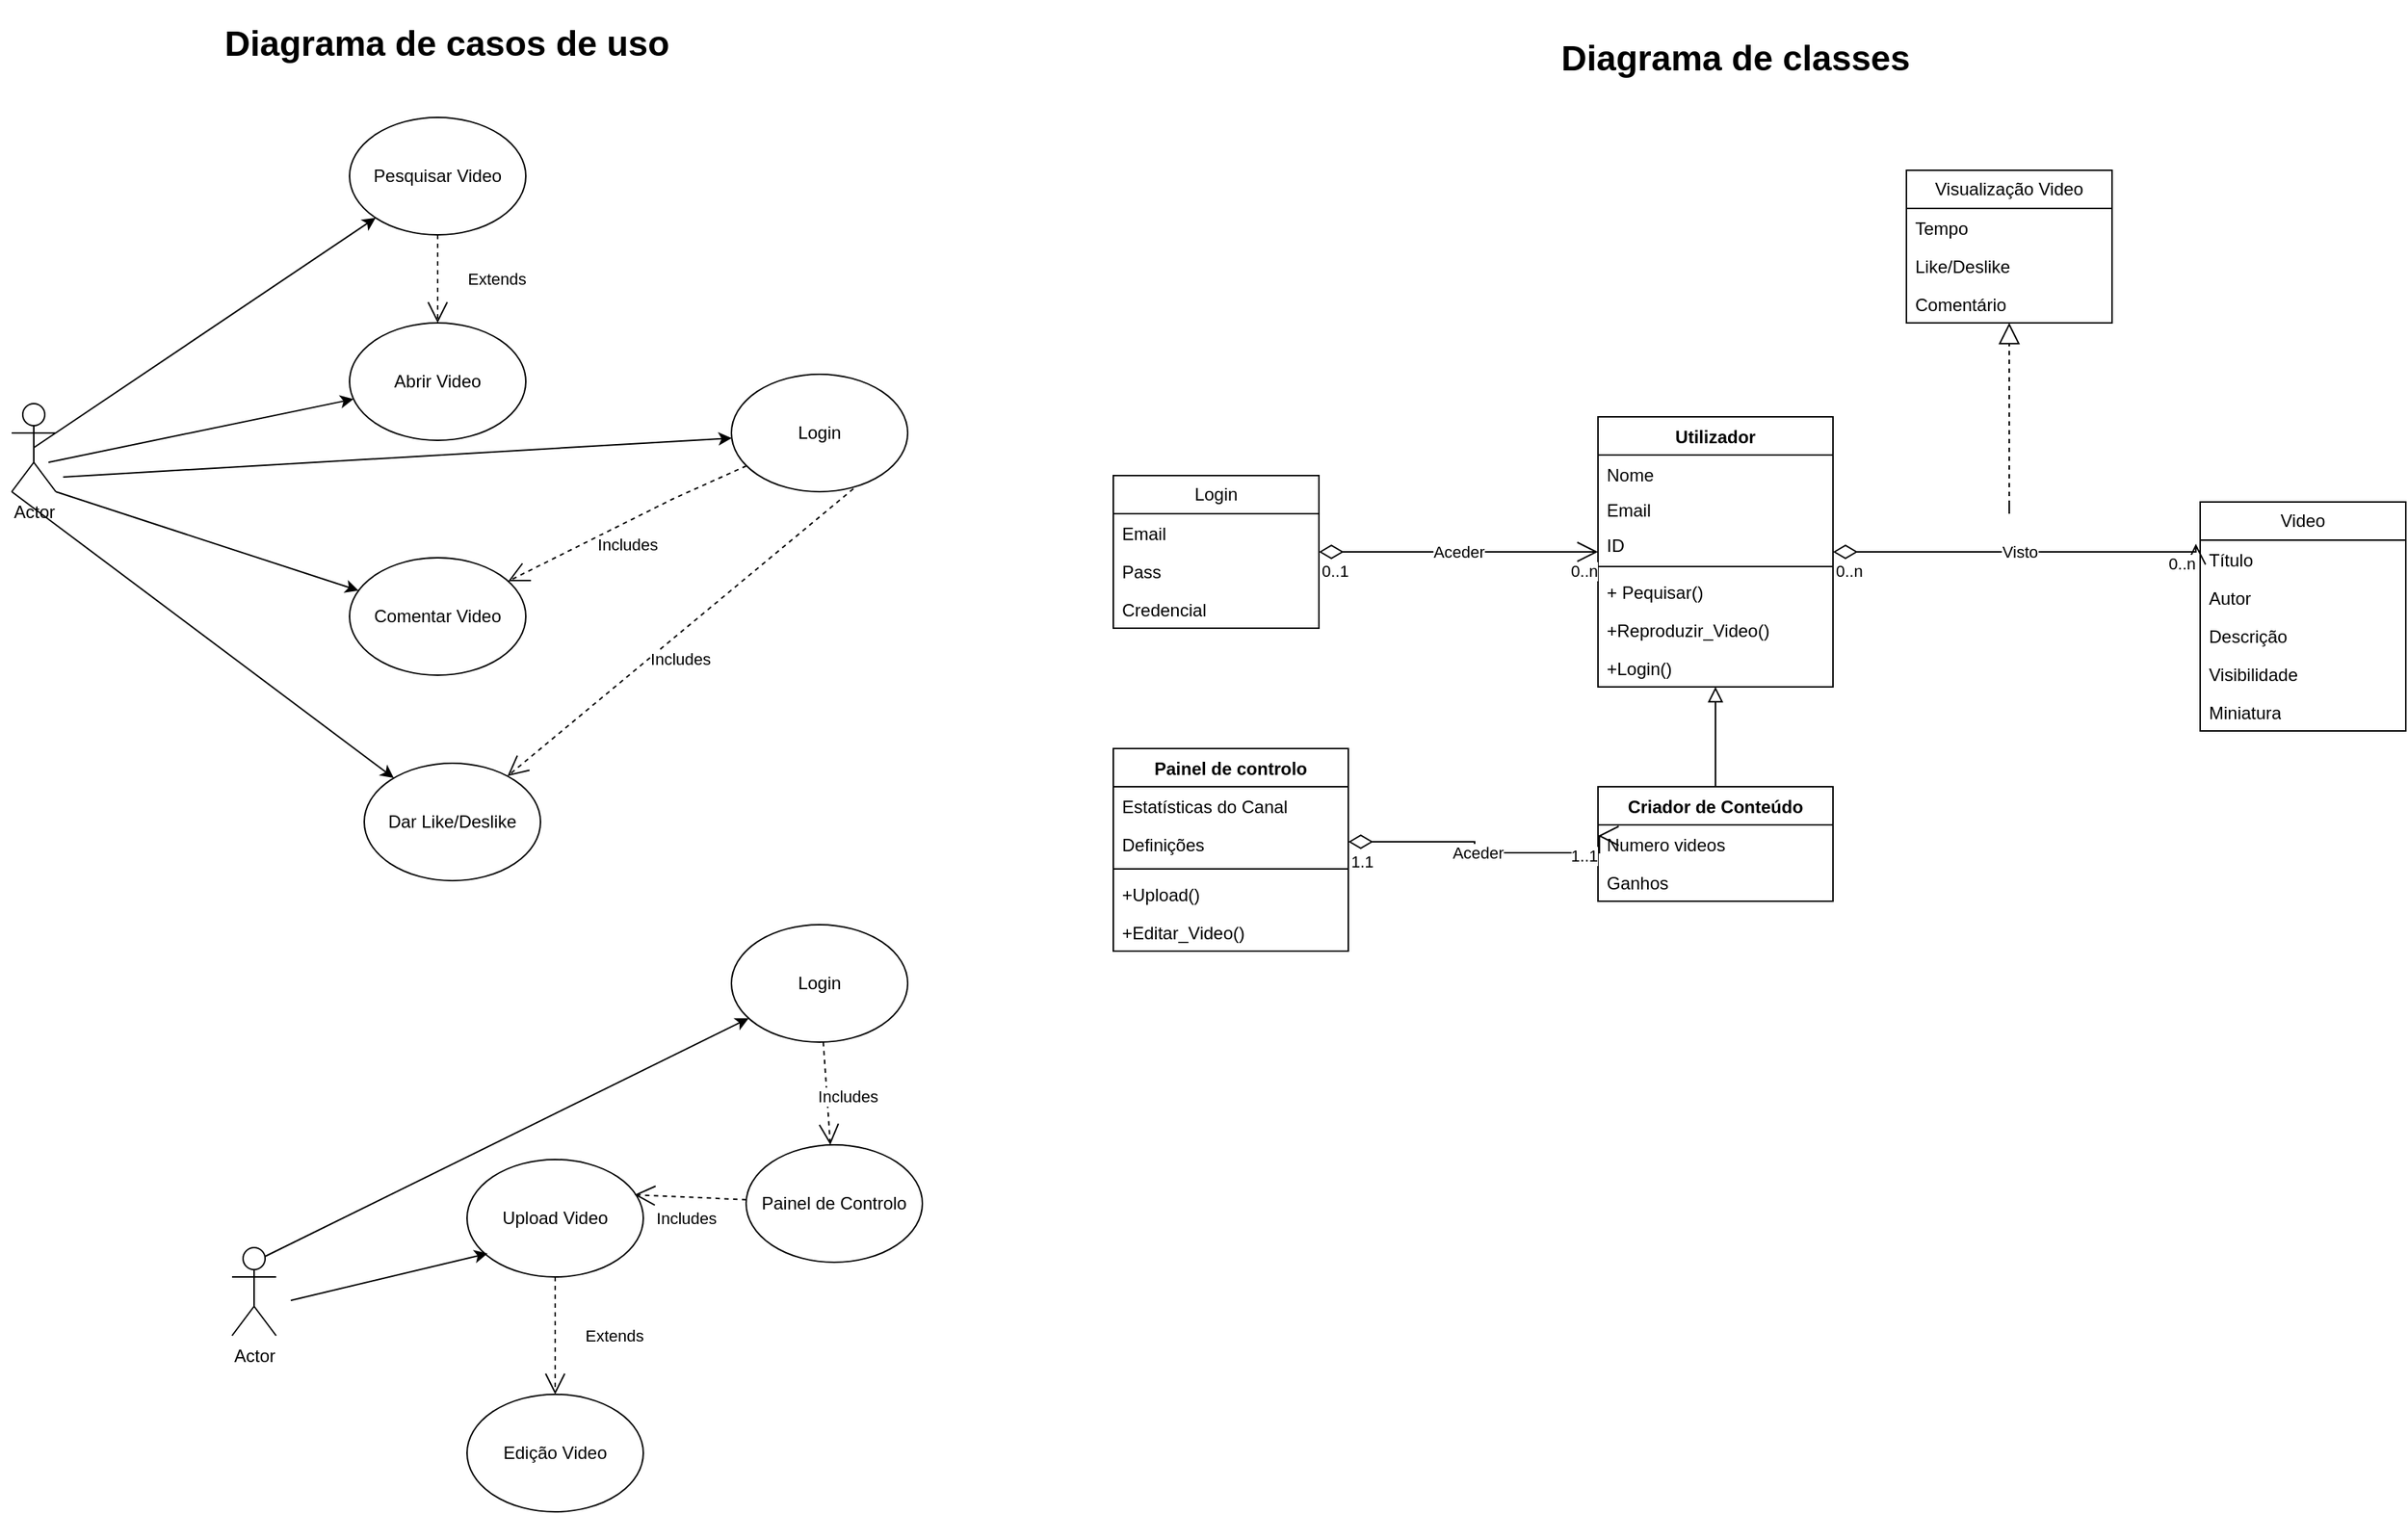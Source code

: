 <mxfile version="22.1.18" type="device" pages="2">
  <diagram name="Página-1" id="YIuxpg4yU5HesPBRL2w0">
    <mxGraphModel dx="1566" dy="671" grid="1" gridSize="10" guides="1" tooltips="1" connect="1" arrows="1" fold="1" page="1" pageScale="1" pageWidth="827" pageHeight="1169" math="0" shadow="0">
      <root>
        <mxCell id="0" />
        <mxCell id="1" parent="0" />
        <mxCell id="h7QQ7sJ4i0Wc6xQ3Fgic-2" value="Actor" style="shape=umlActor;verticalLabelPosition=bottom;verticalAlign=top;html=1;outlineConnect=0;" parent="1" vertex="1">
          <mxGeometry x="90" y="525" width="30" height="60" as="geometry" />
        </mxCell>
        <mxCell id="h7QQ7sJ4i0Wc6xQ3Fgic-3" value="Pesquisar Video" style="ellipse;whiteSpace=wrap;html=1;" parent="1" vertex="1">
          <mxGeometry x="320" y="330" width="120" height="80" as="geometry" />
        </mxCell>
        <mxCell id="h7QQ7sJ4i0Wc6xQ3Fgic-4" value="Abrir Video" style="ellipse;whiteSpace=wrap;html=1;" parent="1" vertex="1">
          <mxGeometry x="320" y="470" width="120" height="80" as="geometry" />
        </mxCell>
        <mxCell id="h7QQ7sJ4i0Wc6xQ3Fgic-5" value="Comentar Video" style="ellipse;whiteSpace=wrap;html=1;" parent="1" vertex="1">
          <mxGeometry x="320" y="630" width="120" height="80" as="geometry" />
        </mxCell>
        <mxCell id="h7QQ7sJ4i0Wc6xQ3Fgic-6" value="Dar Like/Deslike" style="ellipse;whiteSpace=wrap;html=1;" parent="1" vertex="1">
          <mxGeometry x="330" y="770" width="120" height="80" as="geometry" />
        </mxCell>
        <mxCell id="h7QQ7sJ4i0Wc6xQ3Fgic-7" value="Login" style="ellipse;whiteSpace=wrap;html=1;" parent="1" vertex="1">
          <mxGeometry x="580" y="505" width="120" height="80" as="geometry" />
        </mxCell>
        <mxCell id="h7QQ7sJ4i0Wc6xQ3Fgic-9" value="" style="endArrow=classic;html=1;rounded=0;exitX=0.5;exitY=0.5;exitDx=0;exitDy=0;exitPerimeter=0;" parent="1" source="h7QQ7sJ4i0Wc6xQ3Fgic-2" target="h7QQ7sJ4i0Wc6xQ3Fgic-3" edge="1">
          <mxGeometry width="50" height="50" relative="1" as="geometry">
            <mxPoint x="250" y="590" as="sourcePoint" />
            <mxPoint x="300" y="540" as="targetPoint" />
          </mxGeometry>
        </mxCell>
        <mxCell id="h7QQ7sJ4i0Wc6xQ3Fgic-10" value="" style="endArrow=classic;html=1;rounded=0;exitX=0.5;exitY=0.5;exitDx=0;exitDy=0;exitPerimeter=0;" parent="1" target="h7QQ7sJ4i0Wc6xQ3Fgic-4" edge="1">
          <mxGeometry width="50" height="50" relative="1" as="geometry">
            <mxPoint x="115" y="565" as="sourcePoint" />
            <mxPoint x="348" y="408" as="targetPoint" />
          </mxGeometry>
        </mxCell>
        <mxCell id="h7QQ7sJ4i0Wc6xQ3Fgic-11" value="" style="endArrow=classic;html=1;rounded=0;exitX=1;exitY=1;exitDx=0;exitDy=0;exitPerimeter=0;" parent="1" source="h7QQ7sJ4i0Wc6xQ3Fgic-2" target="h7QQ7sJ4i0Wc6xQ3Fgic-5" edge="1">
          <mxGeometry width="50" height="50" relative="1" as="geometry">
            <mxPoint x="125" y="575" as="sourcePoint" />
            <mxPoint x="358" y="418" as="targetPoint" />
          </mxGeometry>
        </mxCell>
        <mxCell id="h7QQ7sJ4i0Wc6xQ3Fgic-12" value="" style="endArrow=classic;html=1;rounded=0;exitX=0;exitY=1;exitDx=0;exitDy=0;exitPerimeter=0;" parent="1" source="h7QQ7sJ4i0Wc6xQ3Fgic-2" target="h7QQ7sJ4i0Wc6xQ3Fgic-6" edge="1">
          <mxGeometry width="50" height="50" relative="1" as="geometry">
            <mxPoint x="110" y="620" as="sourcePoint" />
            <mxPoint x="336" y="662" as="targetPoint" />
          </mxGeometry>
        </mxCell>
        <mxCell id="h7QQ7sJ4i0Wc6xQ3Fgic-13" value="Includes" style="endArrow=open;endSize=12;dashed=1;html=1;rounded=0;" parent="1" source="h7QQ7sJ4i0Wc6xQ3Fgic-7" target="h7QQ7sJ4i0Wc6xQ3Fgic-5" edge="1">
          <mxGeometry x="0.075" y="14" width="160" relative="1" as="geometry">
            <mxPoint x="450" y="600" as="sourcePoint" />
            <mxPoint x="610" y="600" as="targetPoint" />
            <Array as="points">
              <mxPoint x="540" y="590" />
            </Array>
            <mxPoint as="offset" />
          </mxGeometry>
        </mxCell>
        <mxCell id="h7QQ7sJ4i0Wc6xQ3Fgic-15" style="edgeStyle=orthogonalEdgeStyle;rounded=0;orthogonalLoop=1;jettySize=auto;html=1;exitX=0.5;exitY=1;exitDx=0;exitDy=0;" parent="1" source="h7QQ7sJ4i0Wc6xQ3Fgic-4" target="h7QQ7sJ4i0Wc6xQ3Fgic-4" edge="1">
          <mxGeometry relative="1" as="geometry" />
        </mxCell>
        <mxCell id="h7QQ7sJ4i0Wc6xQ3Fgic-17" value="Includes" style="endArrow=open;endSize=12;dashed=1;html=1;rounded=0;exitX=0.692;exitY=0.975;exitDx=0;exitDy=0;exitPerimeter=0;" parent="1" source="h7QQ7sJ4i0Wc6xQ3Fgic-7" target="h7QQ7sJ4i0Wc6xQ3Fgic-6" edge="1">
          <mxGeometry x="0.075" y="14" width="160" relative="1" as="geometry">
            <mxPoint x="573" y="596" as="sourcePoint" />
            <mxPoint x="441" y="659" as="targetPoint" />
            <Array as="points" />
            <mxPoint as="offset" />
          </mxGeometry>
        </mxCell>
        <mxCell id="h7QQ7sJ4i0Wc6xQ3Fgic-18" value="Extends" style="endArrow=open;endSize=12;dashed=1;html=1;rounded=0;" parent="1" source="h7QQ7sJ4i0Wc6xQ3Fgic-3" target="h7QQ7sJ4i0Wc6xQ3Fgic-4" edge="1">
          <mxGeometry y="40" width="160" relative="1" as="geometry">
            <mxPoint x="605" y="567" as="sourcePoint" />
            <mxPoint x="438" y="656" as="targetPoint" />
            <Array as="points" />
            <mxPoint as="offset" />
          </mxGeometry>
        </mxCell>
        <mxCell id="h7QQ7sJ4i0Wc6xQ3Fgic-19" value="Actor" style="shape=umlActor;verticalLabelPosition=bottom;verticalAlign=top;html=1;outlineConnect=0;" parent="1" vertex="1">
          <mxGeometry x="240" y="1100" width="30" height="60" as="geometry" />
        </mxCell>
        <mxCell id="h7QQ7sJ4i0Wc6xQ3Fgic-20" value="Upload Video" style="ellipse;whiteSpace=wrap;html=1;" parent="1" vertex="1">
          <mxGeometry x="400" y="1040" width="120" height="80" as="geometry" />
        </mxCell>
        <mxCell id="h7QQ7sJ4i0Wc6xQ3Fgic-22" value="Painel de Controlo" style="ellipse;whiteSpace=wrap;html=1;" parent="1" vertex="1">
          <mxGeometry x="590" y="1030" width="120" height="80" as="geometry" />
        </mxCell>
        <mxCell id="h7QQ7sJ4i0Wc6xQ3Fgic-23" value="Edição Video" style="ellipse;whiteSpace=wrap;html=1;" parent="1" vertex="1">
          <mxGeometry x="400" y="1200" width="120" height="80" as="geometry" />
        </mxCell>
        <mxCell id="h7QQ7sJ4i0Wc6xQ3Fgic-25" value="" style="endArrow=classic;html=1;rounded=0;exitX=0.5;exitY=0.5;exitDx=0;exitDy=0;exitPerimeter=0;" parent="1" target="h7QQ7sJ4i0Wc6xQ3Fgic-7" edge="1">
          <mxGeometry width="50" height="50" relative="1" as="geometry">
            <mxPoint x="125" y="575" as="sourcePoint" />
            <mxPoint x="333" y="532" as="targetPoint" />
          </mxGeometry>
        </mxCell>
        <mxCell id="h7QQ7sJ4i0Wc6xQ3Fgic-26" value="Extends" style="endArrow=open;endSize=12;dashed=1;html=1;rounded=0;" parent="1" source="h7QQ7sJ4i0Wc6xQ3Fgic-20" target="h7QQ7sJ4i0Wc6xQ3Fgic-23" edge="1">
          <mxGeometry y="40" width="160" relative="1" as="geometry">
            <mxPoint x="823" y="723" as="sourcePoint" />
            <mxPoint x="588" y="919" as="targetPoint" />
            <Array as="points" />
            <mxPoint as="offset" />
          </mxGeometry>
        </mxCell>
        <mxCell id="h7QQ7sJ4i0Wc6xQ3Fgic-27" value="Includes" style="endArrow=open;endSize=12;dashed=1;html=1;rounded=0;entryX=0.95;entryY=0.3;entryDx=0;entryDy=0;entryPerimeter=0;" parent="1" source="h7QQ7sJ4i0Wc6xQ3Fgic-22" target="h7QQ7sJ4i0Wc6xQ3Fgic-20" edge="1">
          <mxGeometry x="0.075" y="14" width="160" relative="1" as="geometry">
            <mxPoint x="660.025" y="1061.165" as="sourcePoint" />
            <mxPoint x="588" y="919" as="targetPoint" />
            <Array as="points" />
            <mxPoint as="offset" />
          </mxGeometry>
        </mxCell>
        <mxCell id="h7QQ7sJ4i0Wc6xQ3Fgic-29" value="Login" style="ellipse;whiteSpace=wrap;html=1;" parent="1" vertex="1">
          <mxGeometry x="580" y="880" width="120" height="80" as="geometry" />
        </mxCell>
        <mxCell id="h7QQ7sJ4i0Wc6xQ3Fgic-30" value="Includes" style="endArrow=open;endSize=12;dashed=1;html=1;rounded=0;" parent="1" source="h7QQ7sJ4i0Wc6xQ3Fgic-29" target="h7QQ7sJ4i0Wc6xQ3Fgic-22" edge="1">
          <mxGeometry x="0.075" y="14" width="160" relative="1" as="geometry">
            <mxPoint x="620" y="1072" as="sourcePoint" />
            <mxPoint x="524" y="1074" as="targetPoint" />
            <Array as="points" />
            <mxPoint as="offset" />
          </mxGeometry>
        </mxCell>
        <mxCell id="h7QQ7sJ4i0Wc6xQ3Fgic-31" value="" style="endArrow=classic;html=1;rounded=0;exitX=0.75;exitY=0.1;exitDx=0;exitDy=0;exitPerimeter=0;" parent="1" source="h7QQ7sJ4i0Wc6xQ3Fgic-19" target="h7QQ7sJ4i0Wc6xQ3Fgic-29" edge="1">
          <mxGeometry width="50" height="50" relative="1" as="geometry">
            <mxPoint x="280" y="1136" as="sourcePoint" />
            <mxPoint x="414" y="1104" as="targetPoint" />
          </mxGeometry>
        </mxCell>
        <mxCell id="h7QQ7sJ4i0Wc6xQ3Fgic-33" value="" style="endArrow=classic;html=1;rounded=0;" parent="1" edge="1">
          <mxGeometry width="50" height="50" relative="1" as="geometry">
            <mxPoint x="280" y="1136" as="sourcePoint" />
            <mxPoint x="414" y="1104" as="targetPoint" />
          </mxGeometry>
        </mxCell>
        <mxCell id="h7QQ7sJ4i0Wc6xQ3Fgic-34" value="Utilizador" style="swimlane;fontStyle=1;align=center;verticalAlign=top;childLayout=stackLayout;horizontal=1;startSize=26;horizontalStack=0;resizeParent=1;resizeParentMax=0;resizeLast=0;collapsible=1;marginBottom=0;whiteSpace=wrap;html=1;" parent="1" vertex="1">
          <mxGeometry x="1170" y="534" width="160" height="184" as="geometry" />
        </mxCell>
        <mxCell id="h7QQ7sJ4i0Wc6xQ3Fgic-35" value="Nome&lt;br&gt;" style="text;strokeColor=none;fillColor=none;align=left;verticalAlign=top;spacingLeft=4;spacingRight=4;overflow=hidden;rotatable=0;points=[[0,0.5],[1,0.5]];portConstraint=eastwest;whiteSpace=wrap;html=1;" parent="h7QQ7sJ4i0Wc6xQ3Fgic-34" vertex="1">
          <mxGeometry y="26" width="160" height="24" as="geometry" />
        </mxCell>
        <mxCell id="h7QQ7sJ4i0Wc6xQ3Fgic-80" value="Email" style="text;strokeColor=none;fillColor=none;align=left;verticalAlign=top;spacingLeft=4;spacingRight=4;overflow=hidden;rotatable=0;points=[[0,0.5],[1,0.5]];portConstraint=eastwest;whiteSpace=wrap;html=1;" parent="h7QQ7sJ4i0Wc6xQ3Fgic-34" vertex="1">
          <mxGeometry y="50" width="160" height="24" as="geometry" />
        </mxCell>
        <mxCell id="h7QQ7sJ4i0Wc6xQ3Fgic-79" value="ID" style="text;strokeColor=none;fillColor=none;align=left;verticalAlign=top;spacingLeft=4;spacingRight=4;overflow=hidden;rotatable=0;points=[[0,0.5],[1,0.5]];portConstraint=eastwest;whiteSpace=wrap;html=1;" parent="h7QQ7sJ4i0Wc6xQ3Fgic-34" vertex="1">
          <mxGeometry y="74" width="160" height="24" as="geometry" />
        </mxCell>
        <mxCell id="h7QQ7sJ4i0Wc6xQ3Fgic-36" value="" style="line;strokeWidth=1;fillColor=none;align=left;verticalAlign=middle;spacingTop=-1;spacingLeft=3;spacingRight=3;rotatable=0;labelPosition=right;points=[];portConstraint=eastwest;strokeColor=inherit;" parent="h7QQ7sJ4i0Wc6xQ3Fgic-34" vertex="1">
          <mxGeometry y="98" width="160" height="8" as="geometry" />
        </mxCell>
        <mxCell id="h7QQ7sJ4i0Wc6xQ3Fgic-37" value="+ Pequisar()" style="text;strokeColor=none;fillColor=none;align=left;verticalAlign=top;spacingLeft=4;spacingRight=4;overflow=hidden;rotatable=0;points=[[0,0.5],[1,0.5]];portConstraint=eastwest;whiteSpace=wrap;html=1;" parent="h7QQ7sJ4i0Wc6xQ3Fgic-34" vertex="1">
          <mxGeometry y="106" width="160" height="26" as="geometry" />
        </mxCell>
        <mxCell id="h7QQ7sJ4i0Wc6xQ3Fgic-46" value="+Reproduzir_Video()" style="text;strokeColor=none;fillColor=none;align=left;verticalAlign=top;spacingLeft=4;spacingRight=4;overflow=hidden;rotatable=0;points=[[0,0.5],[1,0.5]];portConstraint=eastwest;whiteSpace=wrap;html=1;" parent="h7QQ7sJ4i0Wc6xQ3Fgic-34" vertex="1">
          <mxGeometry y="132" width="160" height="26" as="geometry" />
        </mxCell>
        <mxCell id="h7QQ7sJ4i0Wc6xQ3Fgic-47" value="+Login()" style="text;strokeColor=none;fillColor=none;align=left;verticalAlign=top;spacingLeft=4;spacingRight=4;overflow=hidden;rotatable=0;points=[[0,0.5],[1,0.5]];portConstraint=eastwest;whiteSpace=wrap;html=1;" parent="h7QQ7sJ4i0Wc6xQ3Fgic-34" vertex="1">
          <mxGeometry y="158" width="160" height="26" as="geometry" />
        </mxCell>
        <mxCell id="h7QQ7sJ4i0Wc6xQ3Fgic-38" value="Criador de Conteúdo" style="swimlane;fontStyle=1;align=center;verticalAlign=top;childLayout=stackLayout;horizontal=1;startSize=26;horizontalStack=0;resizeParent=1;resizeParentMax=0;resizeLast=0;collapsible=1;marginBottom=0;whiteSpace=wrap;html=1;" parent="1" vertex="1">
          <mxGeometry x="1170" y="786" width="160" height="78" as="geometry" />
        </mxCell>
        <mxCell id="h7QQ7sJ4i0Wc6xQ3Fgic-39" value="Numero videos" style="text;strokeColor=none;fillColor=none;align=left;verticalAlign=top;spacingLeft=4;spacingRight=4;overflow=hidden;rotatable=0;points=[[0,0.5],[1,0.5]];portConstraint=eastwest;whiteSpace=wrap;html=1;" parent="h7QQ7sJ4i0Wc6xQ3Fgic-38" vertex="1">
          <mxGeometry y="26" width="160" height="26" as="geometry" />
        </mxCell>
        <mxCell id="h7QQ7sJ4i0Wc6xQ3Fgic-82" value="Ganhos" style="text;strokeColor=none;fillColor=none;align=left;verticalAlign=top;spacingLeft=4;spacingRight=4;overflow=hidden;rotatable=0;points=[[0,0.5],[1,0.5]];portConstraint=eastwest;whiteSpace=wrap;html=1;" parent="h7QQ7sJ4i0Wc6xQ3Fgic-38" vertex="1">
          <mxGeometry y="52" width="160" height="26" as="geometry" />
        </mxCell>
        <mxCell id="h7QQ7sJ4i0Wc6xQ3Fgic-48" value="Video" style="swimlane;fontStyle=0;childLayout=stackLayout;horizontal=1;startSize=26;fillColor=none;horizontalStack=0;resizeParent=1;resizeParentMax=0;resizeLast=0;collapsible=1;marginBottom=0;whiteSpace=wrap;html=1;" parent="1" vertex="1">
          <mxGeometry x="1580" y="592" width="140" height="156" as="geometry" />
        </mxCell>
        <mxCell id="h7QQ7sJ4i0Wc6xQ3Fgic-49" value="Título" style="text;strokeColor=none;fillColor=none;align=left;verticalAlign=top;spacingLeft=4;spacingRight=4;overflow=hidden;rotatable=0;points=[[0,0.5],[1,0.5]];portConstraint=eastwest;whiteSpace=wrap;html=1;" parent="h7QQ7sJ4i0Wc6xQ3Fgic-48" vertex="1">
          <mxGeometry y="26" width="140" height="26" as="geometry" />
        </mxCell>
        <mxCell id="h7QQ7sJ4i0Wc6xQ3Fgic-50" value="Autor" style="text;strokeColor=none;fillColor=none;align=left;verticalAlign=top;spacingLeft=4;spacingRight=4;overflow=hidden;rotatable=0;points=[[0,0.5],[1,0.5]];portConstraint=eastwest;whiteSpace=wrap;html=1;" parent="h7QQ7sJ4i0Wc6xQ3Fgic-48" vertex="1">
          <mxGeometry y="52" width="140" height="26" as="geometry" />
        </mxCell>
        <mxCell id="h7QQ7sJ4i0Wc6xQ3Fgic-51" value="Descrição" style="text;strokeColor=none;fillColor=none;align=left;verticalAlign=top;spacingLeft=4;spacingRight=4;overflow=hidden;rotatable=0;points=[[0,0.5],[1,0.5]];portConstraint=eastwest;whiteSpace=wrap;html=1;" parent="h7QQ7sJ4i0Wc6xQ3Fgic-48" vertex="1">
          <mxGeometry y="78" width="140" height="26" as="geometry" />
        </mxCell>
        <mxCell id="h7QQ7sJ4i0Wc6xQ3Fgic-60" value="Visibilidade" style="text;strokeColor=none;fillColor=none;align=left;verticalAlign=top;spacingLeft=4;spacingRight=4;overflow=hidden;rotatable=0;points=[[0,0.5],[1,0.5]];portConstraint=eastwest;whiteSpace=wrap;html=1;" parent="h7QQ7sJ4i0Wc6xQ3Fgic-48" vertex="1">
          <mxGeometry y="104" width="140" height="26" as="geometry" />
        </mxCell>
        <mxCell id="h7QQ7sJ4i0Wc6xQ3Fgic-61" value="Miniatura" style="text;strokeColor=none;fillColor=none;align=left;verticalAlign=top;spacingLeft=4;spacingRight=4;overflow=hidden;rotatable=0;points=[[0,0.5],[1,0.5]];portConstraint=eastwest;whiteSpace=wrap;html=1;" parent="h7QQ7sJ4i0Wc6xQ3Fgic-48" vertex="1">
          <mxGeometry y="130" width="140" height="26" as="geometry" />
        </mxCell>
        <mxCell id="h7QQ7sJ4i0Wc6xQ3Fgic-52" value="Visualização Video" style="swimlane;fontStyle=0;childLayout=stackLayout;horizontal=1;startSize=26;fillColor=none;horizontalStack=0;resizeParent=1;resizeParentMax=0;resizeLast=0;collapsible=1;marginBottom=0;whiteSpace=wrap;html=1;" parent="1" vertex="1">
          <mxGeometry x="1380" y="366" width="140" height="104" as="geometry" />
        </mxCell>
        <mxCell id="h7QQ7sJ4i0Wc6xQ3Fgic-53" value="Tempo&amp;nbsp;" style="text;strokeColor=none;fillColor=none;align=left;verticalAlign=top;spacingLeft=4;spacingRight=4;overflow=hidden;rotatable=0;points=[[0,0.5],[1,0.5]];portConstraint=eastwest;whiteSpace=wrap;html=1;" parent="h7QQ7sJ4i0Wc6xQ3Fgic-52" vertex="1">
          <mxGeometry y="26" width="140" height="26" as="geometry" />
        </mxCell>
        <mxCell id="h7QQ7sJ4i0Wc6xQ3Fgic-54" value="Like/Deslike" style="text;strokeColor=none;fillColor=none;align=left;verticalAlign=top;spacingLeft=4;spacingRight=4;overflow=hidden;rotatable=0;points=[[0,0.5],[1,0.5]];portConstraint=eastwest;whiteSpace=wrap;html=1;" parent="h7QQ7sJ4i0Wc6xQ3Fgic-52" vertex="1">
          <mxGeometry y="52" width="140" height="26" as="geometry" />
        </mxCell>
        <mxCell id="h7QQ7sJ4i0Wc6xQ3Fgic-55" value="Comentário" style="text;strokeColor=none;fillColor=none;align=left;verticalAlign=top;spacingLeft=4;spacingRight=4;overflow=hidden;rotatable=0;points=[[0,0.5],[1,0.5]];portConstraint=eastwest;whiteSpace=wrap;html=1;" parent="h7QQ7sJ4i0Wc6xQ3Fgic-52" vertex="1">
          <mxGeometry y="78" width="140" height="26" as="geometry" />
        </mxCell>
        <mxCell id="h7QQ7sJ4i0Wc6xQ3Fgic-56" value="Visto" style="endArrow=open;html=1;endSize=12;startArrow=diamondThin;startSize=14;startFill=0;edgeStyle=orthogonalEdgeStyle;rounded=0;entryX=-0.021;entryY=0.183;entryDx=0;entryDy=0;entryPerimeter=0;" parent="1" source="h7QQ7sJ4i0Wc6xQ3Fgic-34" target="h7QQ7sJ4i0Wc6xQ3Fgic-48" edge="1">
          <mxGeometry relative="1" as="geometry">
            <mxPoint x="1230" y="554" as="sourcePoint" />
            <mxPoint x="1390" y="534" as="targetPoint" />
            <Array as="points">
              <mxPoint x="1577" y="626" />
            </Array>
          </mxGeometry>
        </mxCell>
        <mxCell id="h7QQ7sJ4i0Wc6xQ3Fgic-57" value="0..n" style="edgeLabel;resizable=0;html=1;align=left;verticalAlign=top;" parent="h7QQ7sJ4i0Wc6xQ3Fgic-56" connectable="0" vertex="1">
          <mxGeometry x="-1" relative="1" as="geometry" />
        </mxCell>
        <mxCell id="h7QQ7sJ4i0Wc6xQ3Fgic-58" value="0..n" style="edgeLabel;resizable=0;html=1;align=right;verticalAlign=top;" parent="h7QQ7sJ4i0Wc6xQ3Fgic-56" connectable="0" vertex="1">
          <mxGeometry x="1" relative="1" as="geometry" />
        </mxCell>
        <mxCell id="h7QQ7sJ4i0Wc6xQ3Fgic-59" value="" style="endArrow=block;dashed=1;endFill=0;endSize=12;html=1;rounded=0;" parent="1" target="h7QQ7sJ4i0Wc6xQ3Fgic-55" edge="1">
          <mxGeometry width="160" relative="1" as="geometry">
            <mxPoint x="1450" y="594" as="sourcePoint" />
            <mxPoint x="1230" y="534" as="targetPoint" />
            <Array as="points">
              <mxPoint x="1450" y="600" />
            </Array>
          </mxGeometry>
        </mxCell>
        <mxCell id="h7QQ7sJ4i0Wc6xQ3Fgic-62" value="" style="endArrow=block;startArrow=none;endFill=0;startFill=0;endSize=8;html=1;verticalAlign=bottom;labelBackgroundColor=none;rounded=0;" parent="1" source="h7QQ7sJ4i0Wc6xQ3Fgic-38" target="h7QQ7sJ4i0Wc6xQ3Fgic-34" edge="1">
          <mxGeometry width="160" relative="1" as="geometry">
            <mxPoint x="1230" y="834" as="sourcePoint" />
            <mxPoint x="1390" y="834" as="targetPoint" />
          </mxGeometry>
        </mxCell>
        <mxCell id="h7QQ7sJ4i0Wc6xQ3Fgic-64" value="Login" style="swimlane;fontStyle=0;childLayout=stackLayout;horizontal=1;startSize=26;fillColor=none;horizontalStack=0;resizeParent=1;resizeParentMax=0;resizeLast=0;collapsible=1;marginBottom=0;whiteSpace=wrap;html=1;" parent="1" vertex="1">
          <mxGeometry x="840" y="574" width="140" height="104" as="geometry" />
        </mxCell>
        <mxCell id="h7QQ7sJ4i0Wc6xQ3Fgic-65" value="Email" style="text;strokeColor=none;fillColor=none;align=left;verticalAlign=top;spacingLeft=4;spacingRight=4;overflow=hidden;rotatable=0;points=[[0,0.5],[1,0.5]];portConstraint=eastwest;whiteSpace=wrap;html=1;" parent="h7QQ7sJ4i0Wc6xQ3Fgic-64" vertex="1">
          <mxGeometry y="26" width="140" height="26" as="geometry" />
        </mxCell>
        <mxCell id="h7QQ7sJ4i0Wc6xQ3Fgic-66" value="Pass" style="text;strokeColor=none;fillColor=none;align=left;verticalAlign=top;spacingLeft=4;spacingRight=4;overflow=hidden;rotatable=0;points=[[0,0.5],[1,0.5]];portConstraint=eastwest;whiteSpace=wrap;html=1;" parent="h7QQ7sJ4i0Wc6xQ3Fgic-64" vertex="1">
          <mxGeometry y="52" width="140" height="26" as="geometry" />
        </mxCell>
        <mxCell id="h7QQ7sJ4i0Wc6xQ3Fgic-67" value="Credencial" style="text;strokeColor=none;fillColor=none;align=left;verticalAlign=top;spacingLeft=4;spacingRight=4;overflow=hidden;rotatable=0;points=[[0,0.5],[1,0.5]];portConstraint=eastwest;whiteSpace=wrap;html=1;" parent="h7QQ7sJ4i0Wc6xQ3Fgic-64" vertex="1">
          <mxGeometry y="78" width="140" height="26" as="geometry" />
        </mxCell>
        <mxCell id="h7QQ7sJ4i0Wc6xQ3Fgic-68" value="Aceder" style="endArrow=open;html=1;endSize=12;startArrow=diamondThin;startSize=14;startFill=0;edgeStyle=orthogonalEdgeStyle;rounded=0;" parent="1" source="h7QQ7sJ4i0Wc6xQ3Fgic-64" target="h7QQ7sJ4i0Wc6xQ3Fgic-34" edge="1">
          <mxGeometry relative="1" as="geometry">
            <mxPoint x="1340" y="613" as="sourcePoint" />
            <mxPoint x="1567" y="613" as="targetPoint" />
          </mxGeometry>
        </mxCell>
        <mxCell id="h7QQ7sJ4i0Wc6xQ3Fgic-69" value="0..1" style="edgeLabel;resizable=0;html=1;align=left;verticalAlign=top;" parent="h7QQ7sJ4i0Wc6xQ3Fgic-68" connectable="0" vertex="1">
          <mxGeometry x="-1" relative="1" as="geometry" />
        </mxCell>
        <mxCell id="h7QQ7sJ4i0Wc6xQ3Fgic-70" value="0..n" style="edgeLabel;resizable=0;html=1;align=right;verticalAlign=top;" parent="h7QQ7sJ4i0Wc6xQ3Fgic-68" connectable="0" vertex="1">
          <mxGeometry x="1" relative="1" as="geometry" />
        </mxCell>
        <mxCell id="h7QQ7sJ4i0Wc6xQ3Fgic-71" value="Painel de controlo" style="swimlane;fontStyle=1;align=center;verticalAlign=top;childLayout=stackLayout;horizontal=1;startSize=26;horizontalStack=0;resizeParent=1;resizeParentMax=0;resizeLast=0;collapsible=1;marginBottom=0;whiteSpace=wrap;html=1;" parent="1" vertex="1">
          <mxGeometry x="840" y="760" width="160" height="138" as="geometry" />
        </mxCell>
        <mxCell id="h7QQ7sJ4i0Wc6xQ3Fgic-72" value="Estatísticas do Canal" style="text;strokeColor=none;fillColor=none;align=left;verticalAlign=top;spacingLeft=4;spacingRight=4;overflow=hidden;rotatable=0;points=[[0,0.5],[1,0.5]];portConstraint=eastwest;whiteSpace=wrap;html=1;" parent="h7QQ7sJ4i0Wc6xQ3Fgic-71" vertex="1">
          <mxGeometry y="26" width="160" height="26" as="geometry" />
        </mxCell>
        <mxCell id="h7QQ7sJ4i0Wc6xQ3Fgic-83" value="Definições" style="text;strokeColor=none;fillColor=none;align=left;verticalAlign=top;spacingLeft=4;spacingRight=4;overflow=hidden;rotatable=0;points=[[0,0.5],[1,0.5]];portConstraint=eastwest;whiteSpace=wrap;html=1;" parent="h7QQ7sJ4i0Wc6xQ3Fgic-71" vertex="1">
          <mxGeometry y="52" width="160" height="26" as="geometry" />
        </mxCell>
        <mxCell id="h7QQ7sJ4i0Wc6xQ3Fgic-73" value="" style="line;strokeWidth=1;fillColor=none;align=left;verticalAlign=middle;spacingTop=-1;spacingLeft=3;spacingRight=3;rotatable=0;labelPosition=right;points=[];portConstraint=eastwest;strokeColor=inherit;" parent="h7QQ7sJ4i0Wc6xQ3Fgic-71" vertex="1">
          <mxGeometry y="78" width="160" height="8" as="geometry" />
        </mxCell>
        <mxCell id="h7QQ7sJ4i0Wc6xQ3Fgic-74" value="+Upload()" style="text;strokeColor=none;fillColor=none;align=left;verticalAlign=top;spacingLeft=4;spacingRight=4;overflow=hidden;rotatable=0;points=[[0,0.5],[1,0.5]];portConstraint=eastwest;whiteSpace=wrap;html=1;" parent="h7QQ7sJ4i0Wc6xQ3Fgic-71" vertex="1">
          <mxGeometry y="86" width="160" height="26" as="geometry" />
        </mxCell>
        <mxCell id="h7QQ7sJ4i0Wc6xQ3Fgic-75" value="+Editar_Video()" style="text;strokeColor=none;fillColor=none;align=left;verticalAlign=top;spacingLeft=4;spacingRight=4;overflow=hidden;rotatable=0;points=[[0,0.5],[1,0.5]];portConstraint=eastwest;whiteSpace=wrap;html=1;" parent="h7QQ7sJ4i0Wc6xQ3Fgic-71" vertex="1">
          <mxGeometry y="112" width="160" height="26" as="geometry" />
        </mxCell>
        <mxCell id="h7QQ7sJ4i0Wc6xQ3Fgic-76" value="Aceder" style="endArrow=open;html=1;endSize=12;startArrow=diamondThin;startSize=14;startFill=0;edgeStyle=orthogonalEdgeStyle;rounded=0;" parent="1" edge="1">
          <mxGeometry relative="1" as="geometry">
            <mxPoint x="1000" y="823.5" as="sourcePoint" />
            <mxPoint x="1170" y="819.5" as="targetPoint" />
            <Array as="points">
              <mxPoint x="1086" y="824" />
              <mxPoint x="1086" y="831" />
              <mxPoint x="1171" y="831" />
              <mxPoint x="1171" y="820" />
            </Array>
          </mxGeometry>
        </mxCell>
        <mxCell id="h7QQ7sJ4i0Wc6xQ3Fgic-77" value="1.1" style="edgeLabel;resizable=0;html=1;align=left;verticalAlign=top;" parent="h7QQ7sJ4i0Wc6xQ3Fgic-76" connectable="0" vertex="1">
          <mxGeometry x="-1" relative="1" as="geometry" />
        </mxCell>
        <mxCell id="h7QQ7sJ4i0Wc6xQ3Fgic-78" value="1..1" style="edgeLabel;resizable=0;html=1;align=right;verticalAlign=top;" parent="h7QQ7sJ4i0Wc6xQ3Fgic-76" connectable="0" vertex="1">
          <mxGeometry x="1" relative="1" as="geometry" />
        </mxCell>
        <mxCell id="UotO8i-bKgpn9QtPY240-1" value="&lt;h1&gt;&lt;font style=&quot;font-size: 24px;&quot;&gt;Diagrama de casos de uso&lt;/font&gt;&lt;/h1&gt;&lt;p&gt;&lt;br&gt;&lt;/p&gt;" style="text;html=1;strokeColor=none;fillColor=none;spacing=5;spacingTop=-20;whiteSpace=wrap;overflow=hidden;rounded=0;" vertex="1" parent="1">
          <mxGeometry x="230" y="260" width="350" height="50" as="geometry" />
        </mxCell>
        <mxCell id="UotO8i-bKgpn9QtPY240-2" value="&lt;h1&gt;&lt;font style=&quot;font-size: 24px;&quot;&gt;Diagrama de classes&lt;/font&gt;&lt;/h1&gt;&lt;p&gt;&lt;br&gt;&lt;/p&gt;" style="text;html=1;strokeColor=none;fillColor=none;spacing=5;spacingTop=-20;whiteSpace=wrap;overflow=hidden;rounded=0;" vertex="1" parent="1">
          <mxGeometry x="1140" y="270" width="420" height="50" as="geometry" />
        </mxCell>
      </root>
    </mxGraphModel>
  </diagram>
  <diagram id="8AHBjlcOWaqMzF9aPbNz" name="Página-2">
    <mxGraphModel dx="1723" dy="738" grid="1" gridSize="10" guides="1" tooltips="1" connect="1" arrows="1" fold="1" page="1" pageScale="1" pageWidth="827" pageHeight="1169" math="0" shadow="0">
      <root>
        <mxCell id="0" />
        <mxCell id="1" parent="0" />
        <mxCell id="2gMA1mGJObzo41FmEo1e-1" value="Alternativa 1" style="shape=umlFrame;whiteSpace=wrap;html=1;pointerEvents=0;recursiveResize=0;container=1;collapsible=0;width=170;" vertex="1" parent="1">
          <mxGeometry x="80" y="1120" width="1470" height="290" as="geometry" />
        </mxCell>
        <mxCell id="2gMA1mGJObzo41FmEo1e-2" value="Existe vídeo" style="text;html=1;" vertex="1" parent="2gMA1mGJObzo41FmEo1e-1">
          <mxGeometry width="100" height="20" relative="1" as="geometry">
            <mxPoint x="20" y="40" as="offset" />
          </mxGeometry>
        </mxCell>
        <mxCell id="2gMA1mGJObzo41FmEo1e-3" value="" style="line;strokeWidth=1;dashed=1;labelPosition=center;verticalLabelPosition=bottom;align=left;verticalAlign=top;spacingLeft=20;spacingTop=15;html=1;whiteSpace=wrap;" vertex="1" parent="2gMA1mGJObzo41FmEo1e-1">
          <mxGeometry y="125" width="1470" height="10" as="geometry" />
        </mxCell>
        <mxCell id="B-sZPAXLkflRRbtCiP4l-4" value="" style="html=1;verticalAlign=bottom;labelBackgroundColor=none;endArrow=block;endFill=1;rounded=0;entryX=0.144;entryY=0.4;entryDx=0;entryDy=0;entryPerimeter=0;" edge="1" parent="2gMA1mGJObzo41FmEo1e-1">
          <mxGeometry width="160" relative="1" as="geometry">
            <mxPoint x="400" y="80" as="sourcePoint" />
            <mxPoint x="201" y="81.88" as="targetPoint" />
          </mxGeometry>
        </mxCell>
        <mxCell id="sNSro7NdCw12HZJUFOjx-2" value="" style="html=1;verticalAlign=bottom;labelBackgroundColor=none;endArrow=block;endFill=1;rounded=0;" edge="1" parent="2gMA1mGJObzo41FmEo1e-1">
          <mxGeometry width="160" relative="1" as="geometry">
            <mxPoint x="1236" y="50" as="sourcePoint" />
            <mxPoint x="870" y="52" as="targetPoint" />
            <Array as="points">
              <mxPoint x="1015" y="52" />
            </Array>
          </mxGeometry>
        </mxCell>
        <mxCell id="sNSro7NdCw12HZJUFOjx-3" value="" style="html=1;verticalAlign=bottom;labelBackgroundColor=none;endArrow=block;endFill=1;rounded=0;" edge="1" parent="2gMA1mGJObzo41FmEo1e-1">
          <mxGeometry width="160" relative="1" as="geometry">
            <mxPoint x="836" y="68" as="sourcePoint" />
            <mxPoint x="470" y="68" as="targetPoint" />
          </mxGeometry>
        </mxCell>
        <mxCell id="0uiJ12BkkyEMt3wWv-X_-2" value="Dados OK" style="text;html=1;align=center;verticalAlign=middle;resizable=0;points=[];autosize=1;strokeColor=none;fillColor=none;" vertex="1" parent="2gMA1mGJObzo41FmEo1e-1">
          <mxGeometry x="1121" y="20" width="80" height="30" as="geometry" />
        </mxCell>
        <mxCell id="0uiJ12BkkyEMt3wWv-X_-3" value="Devolve o vídeo" style="text;html=1;align=center;verticalAlign=middle;resizable=0;points=[];autosize=1;strokeColor=none;fillColor=none;" vertex="1" parent="2gMA1mGJObzo41FmEo1e-1">
          <mxGeometry x="620" y="39" width="110" height="30" as="geometry" />
        </mxCell>
        <mxCell id="0uiJ12BkkyEMt3wWv-X_-4" value="Aguarda execução" style="text;html=1;align=center;verticalAlign=middle;resizable=0;points=[];autosize=1;strokeColor=none;fillColor=none;" vertex="1" parent="2gMA1mGJObzo41FmEo1e-1">
          <mxGeometry x="260" y="50" width="120" height="30" as="geometry" />
        </mxCell>
        <mxCell id="2gMA1mGJObzo41FmEo1e-15" value="YOUTUBE" style="shape=umlLifeline;perimeter=lifelinePerimeter;whiteSpace=wrap;html=1;container=1;dropTarget=0;collapsible=0;recursiveResize=0;outlineConnect=0;portConstraint=eastwest;newEdgeStyle={&quot;edgeStyle&quot;:&quot;elbowEdgeStyle&quot;,&quot;elbow&quot;:&quot;vertical&quot;,&quot;curved&quot;:0,&quot;rounded&quot;:0};" vertex="1" parent="1">
          <mxGeometry x="500" y="970" width="100" height="480" as="geometry" />
        </mxCell>
        <mxCell id="2gMA1mGJObzo41FmEo1e-16" value="" style="html=1;points=[[0,0,0,0,5],[0,1,0,0,-5],[1,0,0,0,5],[1,1,0,0,-5]];perimeter=orthogonalPerimeter;outlineConnect=0;targetShapes=umlLifeline;portConstraint=eastwest;newEdgeStyle={&quot;curved&quot;:0,&quot;rounded&quot;:0};fillColor=#808080;" vertex="1" parent="2gMA1mGJObzo41FmEo1e-15">
          <mxGeometry x="45" y="90" width="10" height="390" as="geometry" />
        </mxCell>
        <mxCell id="2gMA1mGJObzo41FmEo1e-19" value="BACKEND" style="shape=umlLifeline;perimeter=lifelinePerimeter;whiteSpace=wrap;html=1;container=1;dropTarget=0;collapsible=0;recursiveResize=0;outlineConnect=0;portConstraint=eastwest;newEdgeStyle={&quot;edgeStyle&quot;:&quot;elbowEdgeStyle&quot;,&quot;elbow&quot;:&quot;vertical&quot;,&quot;curved&quot;:0,&quot;rounded&quot;:0};" vertex="1" parent="1">
          <mxGeometry x="900" y="970" width="100" height="470" as="geometry" />
        </mxCell>
        <mxCell id="2gMA1mGJObzo41FmEo1e-20" value="" style="html=1;points=[[0,0,0,0,5],[0,1,0,0,-5],[1,0,0,0,5],[1,1,0,0,-5]];perimeter=orthogonalPerimeter;outlineConnect=0;targetShapes=umlLifeline;portConstraint=eastwest;newEdgeStyle={&quot;curved&quot;:0,&quot;rounded&quot;:0};fillColor=#808080;" vertex="1" parent="2gMA1mGJObzo41FmEo1e-19">
          <mxGeometry x="45" y="90" width="10" height="380" as="geometry" />
        </mxCell>
        <mxCell id="2gMA1mGJObzo41FmEo1e-21" value="Actor" style="shape=umlActor;verticalLabelPosition=bottom;verticalAlign=top;html=1;" vertex="1" parent="1">
          <mxGeometry x="260" y="970" width="30" height="60" as="geometry" />
        </mxCell>
        <mxCell id="2gMA1mGJObzo41FmEo1e-26" value="BASE DE DADOS" style="shape=umlLifeline;perimeter=lifelinePerimeter;whiteSpace=wrap;html=1;container=1;dropTarget=0;collapsible=0;recursiveResize=0;outlineConnect=0;portConstraint=eastwest;newEdgeStyle={&quot;edgeStyle&quot;:&quot;elbowEdgeStyle&quot;,&quot;elbow&quot;:&quot;vertical&quot;,&quot;curved&quot;:0,&quot;rounded&quot;:0};" vertex="1" parent="1">
          <mxGeometry x="1440" y="970" width="100" height="470" as="geometry" />
        </mxCell>
        <mxCell id="2gMA1mGJObzo41FmEo1e-27" value="" style="html=1;points=[[0,0,0,0,5],[0,1,0,0,-5],[1,0,0,0,5],[1,1,0,0,-5]];perimeter=orthogonalPerimeter;outlineConnect=0;targetShapes=umlLifeline;portConstraint=eastwest;newEdgeStyle={&quot;curved&quot;:0,&quot;rounded&quot;:0};fillColor=#808080;" vertex="1" parent="2gMA1mGJObzo41FmEo1e-26">
          <mxGeometry x="45" y="85" width="10" height="385" as="geometry" />
        </mxCell>
        <mxCell id="B-sZPAXLkflRRbtCiP4l-6" value="" style="html=1;verticalAlign=bottom;labelBackgroundColor=none;endArrow=block;endFill=1;rounded=0;" edge="1" parent="1">
          <mxGeometry width="160" relative="1" as="geometry">
            <mxPoint x="320.5" y="1064.5" as="sourcePoint" />
            <mxPoint x="550" y="1064.5" as="targetPoint" />
          </mxGeometry>
        </mxCell>
        <mxCell id="B-sZPAXLkflRRbtCiP4l-7" value="" style="html=1;verticalAlign=bottom;labelBackgroundColor=none;endArrow=block;endFill=1;rounded=0;" edge="1" parent="1" target="2gMA1mGJObzo41FmEo1e-19">
          <mxGeometry width="160" relative="1" as="geometry">
            <mxPoint x="630" y="1070" as="sourcePoint" />
            <mxPoint x="853" y="1070" as="targetPoint" />
          </mxGeometry>
        </mxCell>
        <mxCell id="B-sZPAXLkflRRbtCiP4l-8" value="" style="html=1;verticalAlign=bottom;labelBackgroundColor=none;endArrow=block;endFill=1;rounded=0;" edge="1" parent="1">
          <mxGeometry width="160" relative="1" as="geometry">
            <mxPoint x="1130" y="1080" as="sourcePoint" />
            <mxPoint x="1489.5" y="1080" as="targetPoint" />
          </mxGeometry>
        </mxCell>
        <mxCell id="P_kkqGpmIRcvAhjW7ewL-1" value="Tratar os dados da solicitação" style="text;html=1;align=center;verticalAlign=middle;resizable=0;points=[];autosize=1;strokeColor=none;fillColor=none;" vertex="1" parent="1">
          <mxGeometry x="665" y="1040" width="180" height="30" as="geometry" />
        </mxCell>
        <mxCell id="P_kkqGpmIRcvAhjW7ewL-2" value="&lt;font style=&quot;font-size: 24px;&quot;&gt;DIAGRAMA DE SEQUÊNCIA - CASO DE USO PESQUISAR VÍDEO&lt;/font&gt;" style="text;html=1;align=center;verticalAlign=middle;resizable=0;points=[];autosize=1;strokeColor=none;fillColor=none;" vertex="1" parent="1">
          <mxGeometry x="460" y="880" width="750" height="40" as="geometry" />
        </mxCell>
        <mxCell id="sNSro7NdCw12HZJUFOjx-1" value="Buscar dados solicitados&amp;nbsp;" style="text;html=1;align=center;verticalAlign=middle;resizable=0;points=[];autosize=1;strokeColor=none;fillColor=none;" vertex="1" parent="1">
          <mxGeometry x="1190" y="1050" width="160" height="30" as="geometry" />
        </mxCell>
        <mxCell id="DdOm-G642APDwITk2rtk-1" value="Pesquisar vídeo" style="text;html=1;align=center;verticalAlign=middle;resizable=0;points=[];autosize=1;strokeColor=none;fillColor=none;" vertex="1" parent="1">
          <mxGeometry x="375" y="1038" width="110" height="30" as="geometry" />
        </mxCell>
        <mxCell id="er5qQm2IPGmq7TVSPtQh-1" value="&lt;font style=&quot;font-size: 24px;&quot;&gt;DIAGRAMA DE SEQUÊNCIA - CASO DE USO UPLOAD&lt;/font&gt;" style="text;html=1;align=center;verticalAlign=middle;resizable=0;points=[];autosize=1;strokeColor=none;fillColor=none;" vertex="1" parent="1">
          <mxGeometry x="400" y="1530" width="630" height="40" as="geometry" />
        </mxCell>
        <mxCell id="er5qQm2IPGmq7TVSPtQh-6" value="Alternativa 1" style="shape=umlFrame;whiteSpace=wrap;html=1;pointerEvents=0;recursiveResize=0;container=1;collapsible=0;width=170;" vertex="1" parent="1">
          <mxGeometry x="80" y="1780" width="1470" height="300" as="geometry" />
        </mxCell>
        <mxCell id="er5qQm2IPGmq7TVSPtQh-7" value="UPLOAD OK" style="text;html=1;" vertex="1" parent="er5qQm2IPGmq7TVSPtQh-6">
          <mxGeometry width="100" height="20" relative="1" as="geometry">
            <mxPoint x="20" y="60" as="offset" />
          </mxGeometry>
        </mxCell>
        <mxCell id="er5qQm2IPGmq7TVSPtQh-8" value="" style="line;strokeWidth=1;dashed=1;labelPosition=center;verticalLabelPosition=bottom;align=left;verticalAlign=top;spacingLeft=20;spacingTop=15;html=1;whiteSpace=wrap;" vertex="1" parent="er5qQm2IPGmq7TVSPtQh-6">
          <mxGeometry y="125" width="1470" height="10" as="geometry" />
        </mxCell>
        <mxCell id="er5qQm2IPGmq7TVSPtQh-9" value="" style="html=1;verticalAlign=bottom;labelBackgroundColor=none;endArrow=block;endFill=1;rounded=0;entryX=0.144;entryY=0.4;entryDx=0;entryDy=0;entryPerimeter=0;" edge="1" parent="er5qQm2IPGmq7TVSPtQh-6">
          <mxGeometry width="160" relative="1" as="geometry">
            <mxPoint x="400" y="80" as="sourcePoint" />
            <mxPoint x="201" y="81.88" as="targetPoint" />
          </mxGeometry>
        </mxCell>
        <mxCell id="er5qQm2IPGmq7TVSPtQh-10" value="" style="html=1;verticalAlign=bottom;labelBackgroundColor=none;endArrow=block;endFill=1;rounded=0;" edge="1" parent="er5qQm2IPGmq7TVSPtQh-6">
          <mxGeometry width="160" relative="1" as="geometry">
            <mxPoint x="1236" y="50" as="sourcePoint" />
            <mxPoint x="870" y="52" as="targetPoint" />
            <Array as="points">
              <mxPoint x="1015" y="52" />
            </Array>
          </mxGeometry>
        </mxCell>
        <mxCell id="er5qQm2IPGmq7TVSPtQh-11" value="" style="html=1;verticalAlign=bottom;labelBackgroundColor=none;endArrow=block;endFill=1;rounded=0;" edge="1" parent="er5qQm2IPGmq7TVSPtQh-6">
          <mxGeometry width="160" relative="1" as="geometry">
            <mxPoint x="836" y="68" as="sourcePoint" />
            <mxPoint x="470" y="68" as="targetPoint" />
          </mxGeometry>
        </mxCell>
        <mxCell id="er5qQm2IPGmq7TVSPtQh-12" value="Dados OK" style="text;html=1;align=center;verticalAlign=middle;resizable=0;points=[];autosize=1;strokeColor=none;fillColor=none;" vertex="1" parent="er5qQm2IPGmq7TVSPtQh-6">
          <mxGeometry x="1161" y="20" width="80" height="30" as="geometry" />
        </mxCell>
        <mxCell id="er5qQm2IPGmq7TVSPtQh-13" value="Devolve resposta positiva" style="text;html=1;align=center;verticalAlign=middle;resizable=0;points=[];autosize=1;strokeColor=none;fillColor=none;" vertex="1" parent="er5qQm2IPGmq7TVSPtQh-6">
          <mxGeometry x="595" y="39" width="160" height="30" as="geometry" />
        </mxCell>
        <mxCell id="er5qQm2IPGmq7TVSPtQh-30" value="" style="line;strokeWidth=1;dashed=1;labelPosition=center;verticalLabelPosition=bottom;align=left;verticalAlign=top;spacingLeft=20;spacingTop=15;html=1;whiteSpace=wrap;direction=south;" vertex="1" parent="er5qQm2IPGmq7TVSPtQh-6">
          <mxGeometry x="190" y="-70" width="10" height="370" as="geometry" />
        </mxCell>
        <mxCell id="kqsaV3VpvBLWF7kcc2VF-11" value="UPLOAD NÃO OK" style="text;html=1;" vertex="1" parent="er5qQm2IPGmq7TVSPtQh-6">
          <mxGeometry x="20" y="190" width="100" height="20" as="geometry" />
        </mxCell>
        <mxCell id="kqsaV3VpvBLWF7kcc2VF-12" value="" style="html=1;verticalAlign=bottom;labelBackgroundColor=none;endArrow=block;endFill=1;rounded=0;" edge="1" parent="er5qQm2IPGmq7TVSPtQh-6">
          <mxGeometry width="160" relative="1" as="geometry">
            <mxPoint x="1236" y="190" as="sourcePoint" />
            <mxPoint x="870" y="192" as="targetPoint" />
            <Array as="points">
              <mxPoint x="1015" y="192" />
            </Array>
          </mxGeometry>
        </mxCell>
        <mxCell id="kqsaV3VpvBLWF7kcc2VF-13" value="" style="html=1;verticalAlign=bottom;labelBackgroundColor=none;endArrow=block;endFill=1;rounded=0;" edge="1" parent="er5qQm2IPGmq7TVSPtQh-6">
          <mxGeometry width="160" relative="1" as="geometry">
            <mxPoint x="836" y="220" as="sourcePoint" />
            <mxPoint x="470" y="220" as="targetPoint" />
          </mxGeometry>
        </mxCell>
        <mxCell id="kqsaV3VpvBLWF7kcc2VF-14" value="" style="html=1;verticalAlign=bottom;labelBackgroundColor=none;endArrow=block;endFill=1;rounded=0;entryX=0.144;entryY=0.4;entryDx=0;entryDy=0;entryPerimeter=0;" edge="1" parent="er5qQm2IPGmq7TVSPtQh-6">
          <mxGeometry width="160" relative="1" as="geometry">
            <mxPoint x="389" y="240" as="sourcePoint" />
            <mxPoint x="190" y="241.88" as="targetPoint" />
          </mxGeometry>
        </mxCell>
        <mxCell id="kqsaV3VpvBLWF7kcc2VF-15" value="Vídeo não armazenado" style="text;html=1;align=center;verticalAlign=middle;resizable=0;points=[];autosize=1;strokeColor=none;fillColor=none;" vertex="1" parent="er5qQm2IPGmq7TVSPtQh-6">
          <mxGeometry x="1126" y="160" width="150" height="30" as="geometry" />
        </mxCell>
        <mxCell id="kqsaV3VpvBLWF7kcc2VF-16" value="Devolve resposta negativa" style="text;html=1;align=center;verticalAlign=middle;resizable=0;points=[];autosize=1;strokeColor=none;fillColor=none;" vertex="1" parent="er5qQm2IPGmq7TVSPtQh-6">
          <mxGeometry x="595" y="190" width="160" height="30" as="geometry" />
        </mxCell>
        <mxCell id="kqsaV3VpvBLWF7kcc2VF-17" value="Upload não realizado" style="text;html=1;align=center;verticalAlign=middle;resizable=0;points=[];autosize=1;strokeColor=none;fillColor=none;" vertex="1" parent="er5qQm2IPGmq7TVSPtQh-6">
          <mxGeometry x="240" y="210" width="140" height="30" as="geometry" />
        </mxCell>
        <mxCell id="er5qQm2IPGmq7TVSPtQh-15" value="YOUTUBE" style="shape=umlLifeline;perimeter=lifelinePerimeter;whiteSpace=wrap;html=1;container=1;dropTarget=0;collapsible=0;recursiveResize=0;outlineConnect=0;portConstraint=eastwest;newEdgeStyle={&quot;edgeStyle&quot;:&quot;elbowEdgeStyle&quot;,&quot;elbow&quot;:&quot;vertical&quot;,&quot;curved&quot;:0,&quot;rounded&quot;:0};" vertex="1" parent="1">
          <mxGeometry x="500" y="1630" width="100" height="480" as="geometry" />
        </mxCell>
        <mxCell id="er5qQm2IPGmq7TVSPtQh-16" value="" style="html=1;points=[[0,0,0,0,5],[0,1,0,0,-5],[1,0,0,0,5],[1,1,0,0,-5]];perimeter=orthogonalPerimeter;outlineConnect=0;targetShapes=umlLifeline;portConstraint=eastwest;newEdgeStyle={&quot;curved&quot;:0,&quot;rounded&quot;:0};fillColor=#808080;" vertex="1" parent="er5qQm2IPGmq7TVSPtQh-15">
          <mxGeometry x="45" y="90" width="10" height="390" as="geometry" />
        </mxCell>
        <mxCell id="er5qQm2IPGmq7TVSPtQh-17" value="BACKEND" style="shape=umlLifeline;perimeter=lifelinePerimeter;whiteSpace=wrap;html=1;container=1;dropTarget=0;collapsible=0;recursiveResize=0;outlineConnect=0;portConstraint=eastwest;newEdgeStyle={&quot;edgeStyle&quot;:&quot;elbowEdgeStyle&quot;,&quot;elbow&quot;:&quot;vertical&quot;,&quot;curved&quot;:0,&quot;rounded&quot;:0};" vertex="1" parent="1">
          <mxGeometry x="900" y="1630" width="100" height="470" as="geometry" />
        </mxCell>
        <mxCell id="er5qQm2IPGmq7TVSPtQh-18" value="" style="html=1;points=[[0,0,0,0,5],[0,1,0,0,-5],[1,0,0,0,5],[1,1,0,0,-5]];perimeter=orthogonalPerimeter;outlineConnect=0;targetShapes=umlLifeline;portConstraint=eastwest;newEdgeStyle={&quot;curved&quot;:0,&quot;rounded&quot;:0};fillColor=#808080;" vertex="1" parent="er5qQm2IPGmq7TVSPtQh-17">
          <mxGeometry x="45" y="90" width="10" height="380" as="geometry" />
        </mxCell>
        <mxCell id="er5qQm2IPGmq7TVSPtQh-19" value="Actor" style="shape=umlActor;verticalLabelPosition=bottom;verticalAlign=top;html=1;" vertex="1" parent="1">
          <mxGeometry x="260" y="1630" width="30" height="60" as="geometry" />
        </mxCell>
        <mxCell id="er5qQm2IPGmq7TVSPtQh-20" value="BASE DE DADOS" style="shape=umlLifeline;perimeter=lifelinePerimeter;whiteSpace=wrap;html=1;container=1;dropTarget=0;collapsible=0;recursiveResize=0;outlineConnect=0;portConstraint=eastwest;newEdgeStyle={&quot;edgeStyle&quot;:&quot;elbowEdgeStyle&quot;,&quot;elbow&quot;:&quot;vertical&quot;,&quot;curved&quot;:0,&quot;rounded&quot;:0};" vertex="1" parent="1">
          <mxGeometry x="1440" y="1630" width="100" height="470" as="geometry" />
        </mxCell>
        <mxCell id="er5qQm2IPGmq7TVSPtQh-21" value="" style="html=1;points=[[0,0,0,0,5],[0,1,0,0,-5],[1,0,0,0,5],[1,1,0,0,-5]];perimeter=orthogonalPerimeter;outlineConnect=0;targetShapes=umlLifeline;portConstraint=eastwest;newEdgeStyle={&quot;curved&quot;:0,&quot;rounded&quot;:0};fillColor=#808080;" vertex="1" parent="er5qQm2IPGmq7TVSPtQh-20">
          <mxGeometry x="45" y="85" width="10" height="385" as="geometry" />
        </mxCell>
        <mxCell id="er5qQm2IPGmq7TVSPtQh-22" value="" style="html=1;verticalAlign=bottom;labelBackgroundColor=none;endArrow=block;endFill=1;rounded=0;" edge="1" parent="1">
          <mxGeometry width="160" relative="1" as="geometry">
            <mxPoint x="320.5" y="1724.5" as="sourcePoint" />
            <mxPoint x="550" y="1724.5" as="targetPoint" />
          </mxGeometry>
        </mxCell>
        <mxCell id="er5qQm2IPGmq7TVSPtQh-23" value="" style="html=1;verticalAlign=bottom;labelBackgroundColor=none;endArrow=block;endFill=1;rounded=0;" edge="1" parent="1" target="er5qQm2IPGmq7TVSPtQh-17">
          <mxGeometry width="160" relative="1" as="geometry">
            <mxPoint x="630" y="1730" as="sourcePoint" />
            <mxPoint x="853" y="1730" as="targetPoint" />
          </mxGeometry>
        </mxCell>
        <mxCell id="er5qQm2IPGmq7TVSPtQh-24" value="" style="html=1;verticalAlign=bottom;labelBackgroundColor=none;endArrow=block;endFill=1;rounded=0;" edge="1" parent="1">
          <mxGeometry width="160" relative="1" as="geometry">
            <mxPoint x="1130" y="1740" as="sourcePoint" />
            <mxPoint x="1489.5" y="1740" as="targetPoint" />
          </mxGeometry>
        </mxCell>
        <mxCell id="er5qQm2IPGmq7TVSPtQh-25" value="Tratar os dados da solicitação" style="text;html=1;align=center;verticalAlign=middle;resizable=0;points=[];autosize=1;strokeColor=none;fillColor=none;" vertex="1" parent="1">
          <mxGeometry x="665" y="1700" width="180" height="30" as="geometry" />
        </mxCell>
        <mxCell id="er5qQm2IPGmq7TVSPtQh-26" value="Armazenar o vídeo" style="text;html=1;align=center;verticalAlign=middle;resizable=0;points=[];autosize=1;strokeColor=none;fillColor=none;" vertex="1" parent="1">
          <mxGeometry x="1210" y="1710" width="120" height="30" as="geometry" />
        </mxCell>
        <mxCell id="er5qQm2IPGmq7TVSPtQh-27" value="Upload do vídeo" style="text;html=1;align=center;verticalAlign=middle;resizable=0;points=[];autosize=1;strokeColor=none;fillColor=none;" vertex="1" parent="1">
          <mxGeometry x="375" y="1698" width="110" height="30" as="geometry" />
        </mxCell>
        <mxCell id="kqsaV3VpvBLWF7kcc2VF-1" value="Upload com sucesso." style="text;html=1;align=center;verticalAlign=middle;resizable=0;points=[];autosize=1;strokeColor=none;fillColor=none;" vertex="1" parent="1">
          <mxGeometry x="320" y="1828" width="140" height="30" as="geometry" />
        </mxCell>
      </root>
    </mxGraphModel>
  </diagram>
</mxfile>
